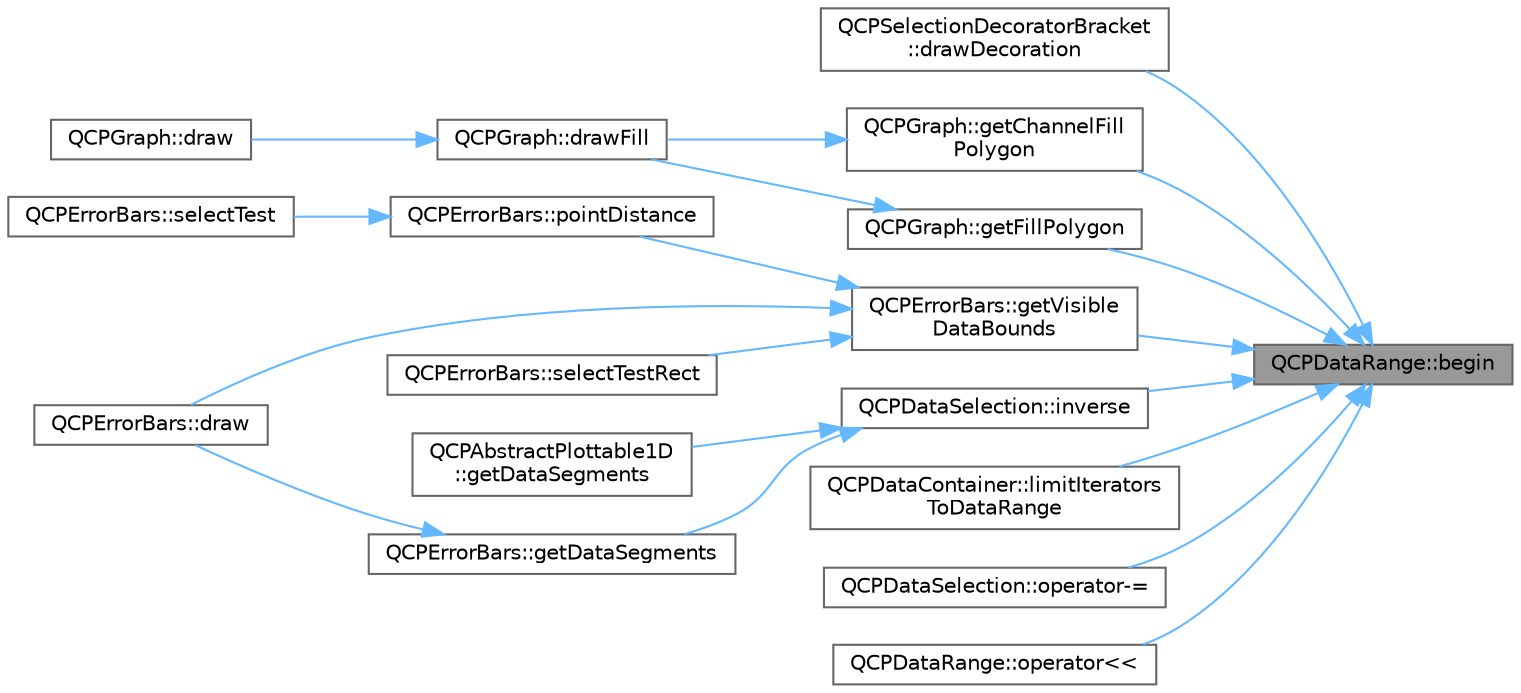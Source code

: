 digraph "QCPDataRange::begin"
{
 // LATEX_PDF_SIZE
  bgcolor="transparent";
  edge [fontname=Helvetica,fontsize=10,labelfontname=Helvetica,labelfontsize=10];
  node [fontname=Helvetica,fontsize=10,shape=box,height=0.2,width=0.4];
  rankdir="RL";
  Node1 [label="QCPDataRange::begin",height=0.2,width=0.4,color="gray40", fillcolor="grey60", style="filled", fontcolor="black",tooltip=" "];
  Node1 -> Node2 [dir="back",color="steelblue1",style="solid"];
  Node2 [label="QCPSelectionDecoratorBracket\l::drawDecoration",height=0.2,width=0.4,color="grey40", fillcolor="white", style="filled",URL="$class_q_c_p_selection_decorator_bracket.html#a9ebe2e729b5012c0a995d788f87fac22",tooltip=" "];
  Node1 -> Node3 [dir="back",color="steelblue1",style="solid"];
  Node3 [label="QCPGraph::getChannelFill\lPolygon",height=0.2,width=0.4,color="grey40", fillcolor="white", style="filled",URL="$class_q_c_p_graph.html#a9a5bdd5cb695d95d3eea80cfe96c5118",tooltip=" "];
  Node3 -> Node4 [dir="back",color="steelblue1",style="solid"];
  Node4 [label="QCPGraph::drawFill",height=0.2,width=0.4,color="grey40", fillcolor="white", style="filled",URL="$class_q_c_p_graph.html#a67c5ea573f604efd8bf121a0b7a380d1",tooltip=" "];
  Node4 -> Node5 [dir="back",color="steelblue1",style="solid"];
  Node5 [label="QCPGraph::draw",height=0.2,width=0.4,color="grey40", fillcolor="white", style="filled",URL="$class_q_c_p_graph.html#a2b0849598f06e834b43ce18cd13bcdc3",tooltip=" "];
  Node1 -> Node6 [dir="back",color="steelblue1",style="solid"];
  Node6 [label="QCPGraph::getFillPolygon",height=0.2,width=0.4,color="grey40", fillcolor="white", style="filled",URL="$class_q_c_p_graph.html#af73d5fe97cde966785bfd67201e44391",tooltip=" "];
  Node6 -> Node4 [dir="back",color="steelblue1",style="solid"];
  Node1 -> Node7 [dir="back",color="steelblue1",style="solid"];
  Node7 [label="QCPErrorBars::getVisible\lDataBounds",height=0.2,width=0.4,color="grey40", fillcolor="white", style="filled",URL="$class_q_c_p_error_bars.html#aac9ffa98815035d300b2e9a67495ba4c",tooltip=" "];
  Node7 -> Node8 [dir="back",color="steelblue1",style="solid"];
  Node8 [label="QCPErrorBars::draw",height=0.2,width=0.4,color="grey40", fillcolor="white", style="filled",URL="$class_q_c_p_error_bars.html#a801e85931372abf2a1034bfb2eac5cd2",tooltip=" "];
  Node7 -> Node9 [dir="back",color="steelblue1",style="solid"];
  Node9 [label="QCPErrorBars::pointDistance",height=0.2,width=0.4,color="grey40", fillcolor="white", style="filled",URL="$class_q_c_p_error_bars.html#a8e904076bad643f43af28b95f21c1b88",tooltip=" "];
  Node9 -> Node10 [dir="back",color="steelblue1",style="solid"];
  Node10 [label="QCPErrorBars::selectTest",height=0.2,width=0.4,color="grey40", fillcolor="white", style="filled",URL="$class_q_c_p_error_bars.html#ac1b6675ef43e32547a3cbcf7b7ac46ed",tooltip=" "];
  Node7 -> Node11 [dir="back",color="steelblue1",style="solid"];
  Node11 [label="QCPErrorBars::selectTestRect",height=0.2,width=0.4,color="grey40", fillcolor="white", style="filled",URL="$class_q_c_p_error_bars.html#ad7c727736599dfb173f0952082e1a5b6",tooltip=" "];
  Node1 -> Node12 [dir="back",color="steelblue1",style="solid"];
  Node12 [label="QCPDataSelection::inverse",height=0.2,width=0.4,color="grey40", fillcolor="white", style="filled",URL="$class_q_c_p_data_selection.html#ae8097f4e4ffee7b1b5df27c93eb365db",tooltip=" "];
  Node12 -> Node13 [dir="back",color="steelblue1",style="solid"];
  Node13 [label="QCPAbstractPlottable1D\l::getDataSegments",height=0.2,width=0.4,color="grey40", fillcolor="white", style="filled",URL="$class_q_c_p_abstract_plottable1_d.html#ae890e62ce403c54f575c73b9529f1af8",tooltip=" "];
  Node12 -> Node14 [dir="back",color="steelblue1",style="solid"];
  Node14 [label="QCPErrorBars::getDataSegments",height=0.2,width=0.4,color="grey40", fillcolor="white", style="filled",URL="$class_q_c_p_error_bars.html#a243e0bb2563fc2e9f08efd77e7175abf",tooltip=" "];
  Node14 -> Node8 [dir="back",color="steelblue1",style="solid"];
  Node1 -> Node15 [dir="back",color="steelblue1",style="solid"];
  Node15 [label="QCPDataContainer::limitIterators\lToDataRange",height=0.2,width=0.4,color="grey40", fillcolor="white", style="filled",URL="$class_q_c_p_data_container.html#aa1b36f5ae86a5a5a0b92141d3a0945c4",tooltip=" "];
  Node1 -> Node16 [dir="back",color="steelblue1",style="solid"];
  Node16 [label="QCPDataSelection::operator-=",height=0.2,width=0.4,color="grey40", fillcolor="white", style="filled",URL="$class_q_c_p_data_selection.html#a8d18b20d20dde737eefc10967e31cf73",tooltip=" "];
  Node1 -> Node17 [dir="back",color="steelblue1",style="solid"];
  Node17 [label="QCPDataRange::operator\<\<",height=0.2,width=0.4,color="grey40", fillcolor="white", style="filled",URL="$class_q_c_p_data_range.html#a486dd7af8a090ed069672e3510e6a082",tooltip=" "];
}
